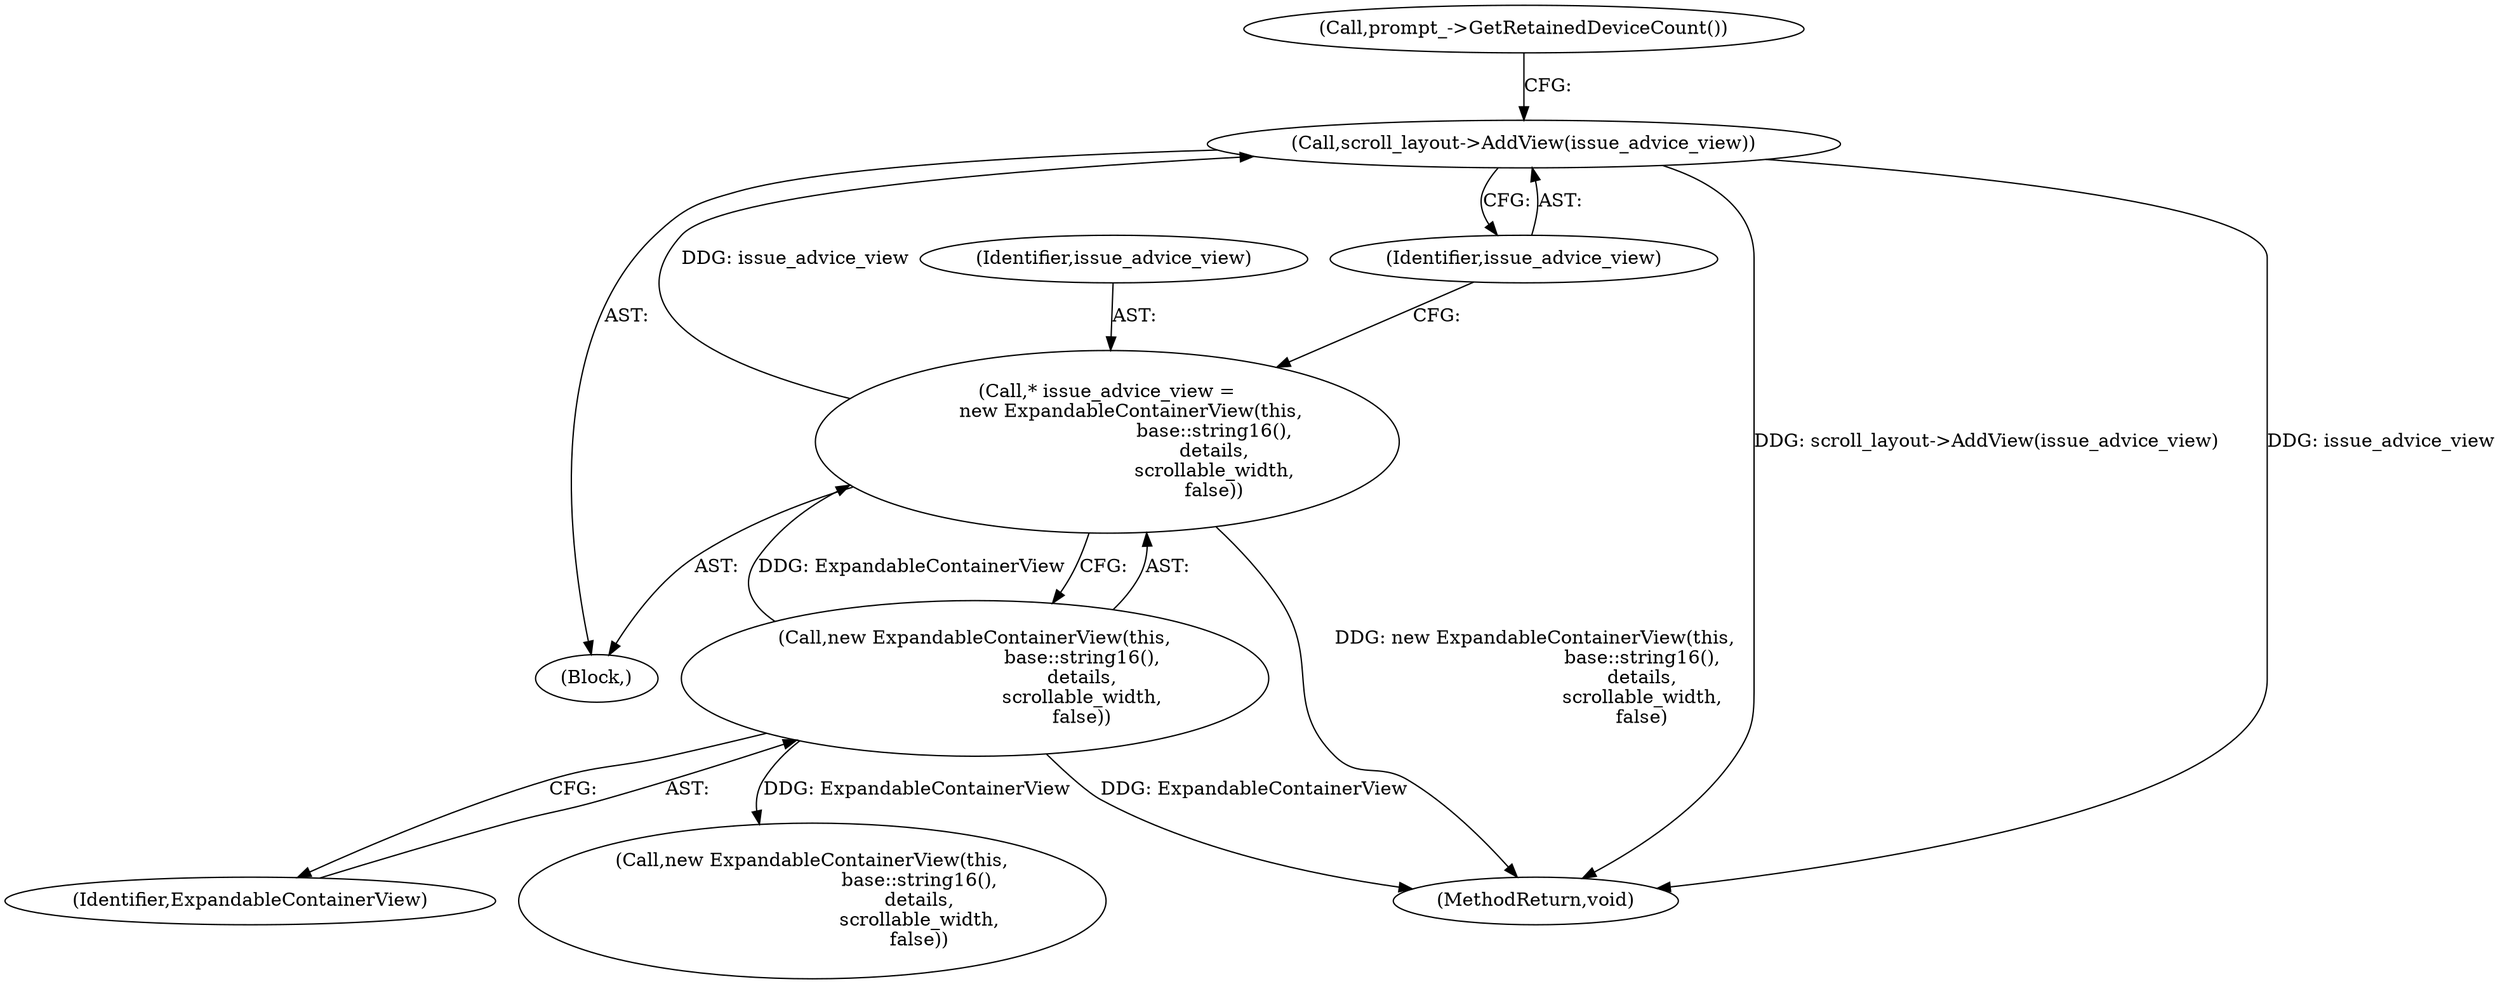 digraph "0_Chrome_0a1c15fecb1240ab909e1431b6127410c3b380e0_0@pointer" {
"1000414" [label="(Call,scroll_layout->AddView(issue_advice_view))"];
"1000410" [label="(Call,* issue_advice_view =\n        new ExpandableContainerView(this,\n                                    base::string16(),\n                                    details,\n                                    scrollable_width,\n                                    false))"];
"1000412" [label="(Call,new ExpandableContainerView(this,\n                                    base::string16(),\n                                    details,\n                                    scrollable_width,\n                                    false))"];
"1000413" [label="(Identifier,ExpandableContainerView)"];
"1000410" [label="(Call,* issue_advice_view =\n        new ExpandableContainerView(this,\n                                    base::string16(),\n                                    details,\n                                    scrollable_width,\n                                    false))"];
"1000371" [label="(Block,)"];
"1000411" [label="(Identifier,issue_advice_view)"];
"1000459" [label="(Call,new ExpandableContainerView(this,\n                                    base::string16(),\n                                    details,\n                                    scrollable_width,\n                                    false))"];
"1000414" [label="(Call,scroll_layout->AddView(issue_advice_view))"];
"1000417" [label="(Call,prompt_->GetRetainedDeviceCount())"];
"1000412" [label="(Call,new ExpandableContainerView(this,\n                                    base::string16(),\n                                    details,\n                                    scrollable_width,\n                                    false))"];
"1000496" [label="(MethodReturn,void)"];
"1000415" [label="(Identifier,issue_advice_view)"];
"1000414" -> "1000371"  [label="AST: "];
"1000414" -> "1000415"  [label="CFG: "];
"1000415" -> "1000414"  [label="AST: "];
"1000417" -> "1000414"  [label="CFG: "];
"1000414" -> "1000496"  [label="DDG: scroll_layout->AddView(issue_advice_view)"];
"1000414" -> "1000496"  [label="DDG: issue_advice_view"];
"1000410" -> "1000414"  [label="DDG: issue_advice_view"];
"1000410" -> "1000371"  [label="AST: "];
"1000410" -> "1000412"  [label="CFG: "];
"1000411" -> "1000410"  [label="AST: "];
"1000412" -> "1000410"  [label="AST: "];
"1000415" -> "1000410"  [label="CFG: "];
"1000410" -> "1000496"  [label="DDG: new ExpandableContainerView(this,\n                                    base::string16(),\n                                    details,\n                                    scrollable_width,\n                                    false)"];
"1000412" -> "1000410"  [label="DDG: ExpandableContainerView"];
"1000412" -> "1000413"  [label="CFG: "];
"1000413" -> "1000412"  [label="AST: "];
"1000412" -> "1000496"  [label="DDG: ExpandableContainerView"];
"1000412" -> "1000459"  [label="DDG: ExpandableContainerView"];
}
